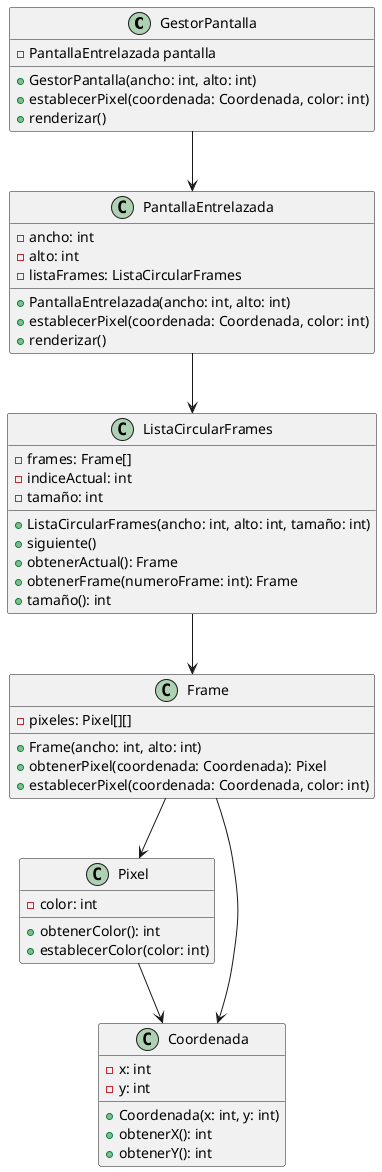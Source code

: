 @startuml

class GestorPantalla {
    - PantallaEntrelazada pantalla
    + GestorPantalla(ancho: int, alto: int)
    + establecerPixel(coordenada: Coordenada, color: int)
    + renderizar()
}

class PantallaEntrelazada {
    - ancho: int
    - alto: int
    - listaFrames: ListaCircularFrames
    + PantallaEntrelazada(ancho: int, alto: int)
    + establecerPixel(coordenada: Coordenada, color: int)
    + renderizar()
}

class ListaCircularFrames {
    - frames: Frame[]
    - indiceActual: int
    - tamaño: int
    + ListaCircularFrames(ancho: int, alto: int, tamaño: int)
    + siguiente()
    + obtenerActual(): Frame
    + obtenerFrame(numeroFrame: int): Frame
    + tamaño(): int
}

class Frame {
    - pixeles: Pixel[][]
    + Frame(ancho: int, alto: int)
    + obtenerPixel(coordenada: Coordenada): Pixel
    + establecerPixel(coordenada: Coordenada, color: int)
}

class Pixel {
    - color: int
    + obtenerColor(): int
    + establecerColor(color: int)
}

class Coordenada {
    - x: int
    - y: int
    + Coordenada(x: int, y: int)
    + obtenerX(): int
    + obtenerY(): int
}

GestorPantalla --> PantallaEntrelazada
PantallaEntrelazada --> ListaCircularFrames
ListaCircularFrames --> Frame
Frame --> Pixel
Frame --> Coordenada
Pixel --> Coordenada

@enduml
